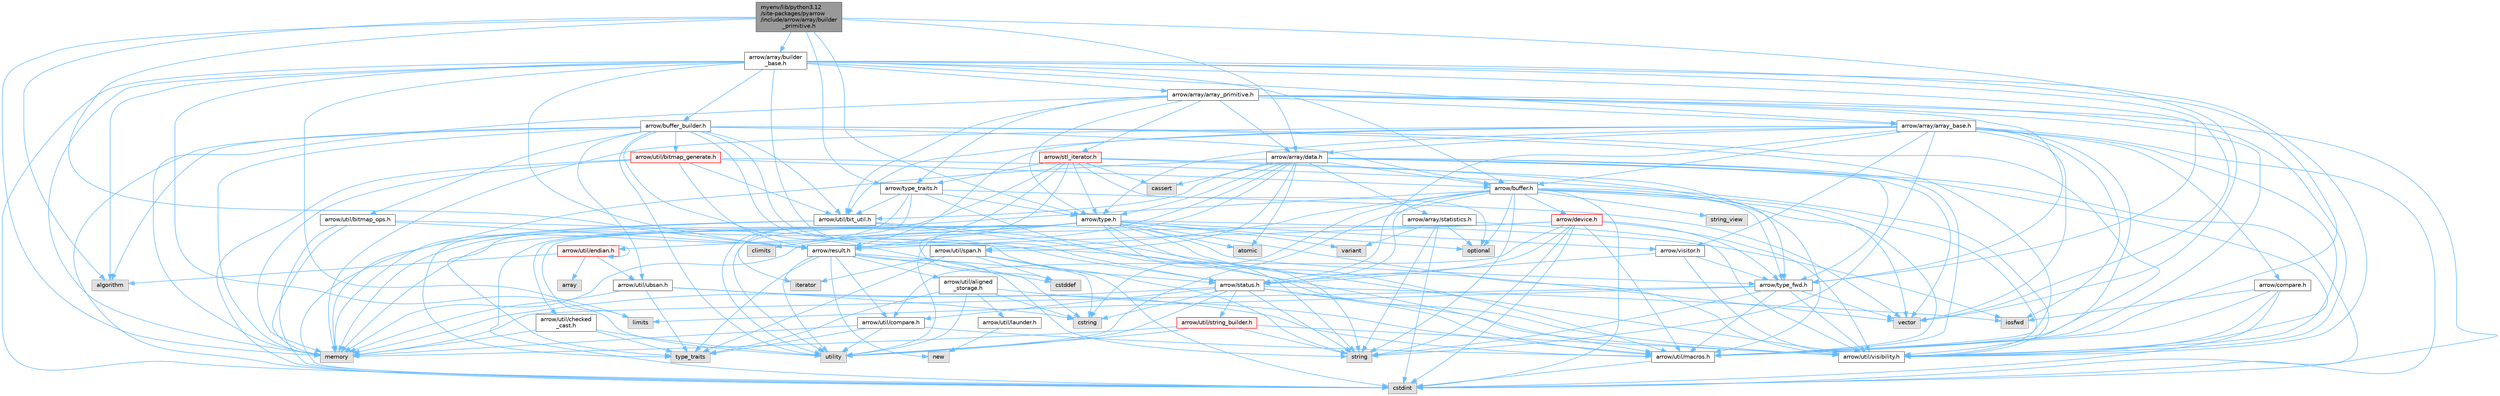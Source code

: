 digraph "myenv/lib/python3.12/site-packages/pyarrow/include/arrow/array/builder_primitive.h"
{
 // LATEX_PDF_SIZE
  bgcolor="transparent";
  edge [fontname=Helvetica,fontsize=10,labelfontname=Helvetica,labelfontsize=10];
  node [fontname=Helvetica,fontsize=10,shape=box,height=0.2,width=0.4];
  Node1 [id="Node000001",label="myenv/lib/python3.12\l/site-packages/pyarrow\l/include/arrow/array/builder\l_primitive.h",height=0.2,width=0.4,color="gray40", fillcolor="grey60", style="filled", fontcolor="black",tooltip=" "];
  Node1 -> Node2 [id="edge1_Node000001_Node000002",color="steelblue1",style="solid",tooltip=" "];
  Node2 [id="Node000002",label="algorithm",height=0.2,width=0.4,color="grey60", fillcolor="#E0E0E0", style="filled",tooltip=" "];
  Node1 -> Node3 [id="edge2_Node000001_Node000003",color="steelblue1",style="solid",tooltip=" "];
  Node3 [id="Node000003",label="memory",height=0.2,width=0.4,color="grey60", fillcolor="#E0E0E0", style="filled",tooltip=" "];
  Node1 -> Node4 [id="edge3_Node000001_Node000004",color="steelblue1",style="solid",tooltip=" "];
  Node4 [id="Node000004",label="vector",height=0.2,width=0.4,color="grey60", fillcolor="#E0E0E0", style="filled",tooltip=" "];
  Node1 -> Node5 [id="edge4_Node000001_Node000005",color="steelblue1",style="solid",tooltip=" "];
  Node5 [id="Node000005",label="arrow/array/builder\l_base.h",height=0.2,width=0.4,color="grey40", fillcolor="white", style="filled",URL="$builder__base_8h.html",tooltip=" "];
  Node5 -> Node2 [id="edge5_Node000005_Node000002",color="steelblue1",style="solid",tooltip=" "];
  Node5 -> Node6 [id="edge6_Node000005_Node000006",color="steelblue1",style="solid",tooltip=" "];
  Node6 [id="Node000006",label="cstdint",height=0.2,width=0.4,color="grey60", fillcolor="#E0E0E0", style="filled",tooltip=" "];
  Node5 -> Node7 [id="edge7_Node000005_Node000007",color="steelblue1",style="solid",tooltip=" "];
  Node7 [id="Node000007",label="limits",height=0.2,width=0.4,color="grey60", fillcolor="#E0E0E0", style="filled",tooltip=" "];
  Node5 -> Node3 [id="edge8_Node000005_Node000003",color="steelblue1",style="solid",tooltip=" "];
  Node5 -> Node8 [id="edge9_Node000005_Node000008",color="steelblue1",style="solid",tooltip=" "];
  Node8 [id="Node000008",label="utility",height=0.2,width=0.4,color="grey60", fillcolor="#E0E0E0", style="filled",tooltip=" "];
  Node5 -> Node4 [id="edge10_Node000005_Node000004",color="steelblue1",style="solid",tooltip=" "];
  Node5 -> Node9 [id="edge11_Node000005_Node000009",color="steelblue1",style="solid",tooltip=" "];
  Node9 [id="Node000009",label="arrow/array/array_base.h",height=0.2,width=0.4,color="grey40", fillcolor="white", style="filled",URL="$array__base_8h.html",tooltip=" "];
  Node9 -> Node6 [id="edge12_Node000009_Node000006",color="steelblue1",style="solid",tooltip=" "];
  Node9 -> Node10 [id="edge13_Node000009_Node000010",color="steelblue1",style="solid",tooltip=" "];
  Node10 [id="Node000010",label="iosfwd",height=0.2,width=0.4,color="grey60", fillcolor="#E0E0E0", style="filled",tooltip=" "];
  Node9 -> Node3 [id="edge14_Node000009_Node000003",color="steelblue1",style="solid",tooltip=" "];
  Node9 -> Node11 [id="edge15_Node000009_Node000011",color="steelblue1",style="solid",tooltip=" "];
  Node11 [id="Node000011",label="string",height=0.2,width=0.4,color="grey60", fillcolor="#E0E0E0", style="filled",tooltip=" "];
  Node9 -> Node4 [id="edge16_Node000009_Node000004",color="steelblue1",style="solid",tooltip=" "];
  Node9 -> Node12 [id="edge17_Node000009_Node000012",color="steelblue1",style="solid",tooltip=" "];
  Node12 [id="Node000012",label="arrow/array/data.h",height=0.2,width=0.4,color="grey40", fillcolor="white", style="filled",URL="$data_8h.html",tooltip=" "];
  Node12 -> Node13 [id="edge18_Node000012_Node000013",color="steelblue1",style="solid",tooltip=" "];
  Node13 [id="Node000013",label="atomic",height=0.2,width=0.4,color="grey60", fillcolor="#E0E0E0", style="filled",tooltip=" "];
  Node12 -> Node14 [id="edge19_Node000012_Node000014",color="steelblue1",style="solid",tooltip=" "];
  Node14 [id="Node000014",label="cassert",height=0.2,width=0.4,color="grey60", fillcolor="#E0E0E0", style="filled",tooltip=" "];
  Node12 -> Node6 [id="edge20_Node000012_Node000006",color="steelblue1",style="solid",tooltip=" "];
  Node12 -> Node3 [id="edge21_Node000012_Node000003",color="steelblue1",style="solid",tooltip=" "];
  Node12 -> Node8 [id="edge22_Node000012_Node000008",color="steelblue1",style="solid",tooltip=" "];
  Node12 -> Node4 [id="edge23_Node000012_Node000004",color="steelblue1",style="solid",tooltip=" "];
  Node12 -> Node15 [id="edge24_Node000012_Node000015",color="steelblue1",style="solid",tooltip=" "];
  Node15 [id="Node000015",label="arrow/array/statistics.h",height=0.2,width=0.4,color="grey40", fillcolor="white", style="filled",URL="$arrow_2array_2statistics_8h.html",tooltip=" "];
  Node15 -> Node6 [id="edge25_Node000015_Node000006",color="steelblue1",style="solid",tooltip=" "];
  Node15 -> Node16 [id="edge26_Node000015_Node000016",color="steelblue1",style="solid",tooltip=" "];
  Node16 [id="Node000016",label="optional",height=0.2,width=0.4,color="grey60", fillcolor="#E0E0E0", style="filled",tooltip=" "];
  Node15 -> Node11 [id="edge27_Node000015_Node000011",color="steelblue1",style="solid",tooltip=" "];
  Node15 -> Node17 [id="edge28_Node000015_Node000017",color="steelblue1",style="solid",tooltip=" "];
  Node17 [id="Node000017",label="variant",height=0.2,width=0.4,color="grey60", fillcolor="#E0E0E0", style="filled",tooltip=" "];
  Node15 -> Node18 [id="edge29_Node000015_Node000018",color="steelblue1",style="solid",tooltip=" "];
  Node18 [id="Node000018",label="arrow/util/visibility.h",height=0.2,width=0.4,color="grey40", fillcolor="white", style="filled",URL="$include_2arrow_2util_2visibility_8h.html",tooltip=" "];
  Node12 -> Node19 [id="edge30_Node000012_Node000019",color="steelblue1",style="solid",tooltip=" "];
  Node19 [id="Node000019",label="arrow/buffer.h",height=0.2,width=0.4,color="grey40", fillcolor="white", style="filled",URL="$buffer_8h.html",tooltip=" "];
  Node19 -> Node6 [id="edge31_Node000019_Node000006",color="steelblue1",style="solid",tooltip=" "];
  Node19 -> Node20 [id="edge32_Node000019_Node000020",color="steelblue1",style="solid",tooltip=" "];
  Node20 [id="Node000020",label="cstring",height=0.2,width=0.4,color="grey60", fillcolor="#E0E0E0", style="filled",tooltip=" "];
  Node19 -> Node3 [id="edge33_Node000019_Node000003",color="steelblue1",style="solid",tooltip=" "];
  Node19 -> Node16 [id="edge34_Node000019_Node000016",color="steelblue1",style="solid",tooltip=" "];
  Node19 -> Node11 [id="edge35_Node000019_Node000011",color="steelblue1",style="solid",tooltip=" "];
  Node19 -> Node21 [id="edge36_Node000019_Node000021",color="steelblue1",style="solid",tooltip=" "];
  Node21 [id="Node000021",label="string_view",height=0.2,width=0.4,color="grey60", fillcolor="#E0E0E0", style="filled",tooltip=" "];
  Node19 -> Node8 [id="edge37_Node000019_Node000008",color="steelblue1",style="solid",tooltip=" "];
  Node19 -> Node4 [id="edge38_Node000019_Node000004",color="steelblue1",style="solid",tooltip=" "];
  Node19 -> Node22 [id="edge39_Node000019_Node000022",color="steelblue1",style="solid",tooltip=" "];
  Node22 [id="Node000022",label="arrow/device.h",height=0.2,width=0.4,color="red", fillcolor="#FFF0F0", style="filled",URL="$device_8h.html",tooltip=" "];
  Node22 -> Node6 [id="edge40_Node000022_Node000006",color="steelblue1",style="solid",tooltip=" "];
  Node22 -> Node3 [id="edge41_Node000022_Node000003",color="steelblue1",style="solid",tooltip=" "];
  Node22 -> Node11 [id="edge42_Node000022_Node000011",color="steelblue1",style="solid",tooltip=" "];
  Node22 -> Node27 [id="edge43_Node000022_Node000027",color="steelblue1",style="solid",tooltip=" "];
  Node27 [id="Node000027",label="arrow/result.h",height=0.2,width=0.4,color="grey40", fillcolor="white", style="filled",URL="$result_8h.html",tooltip=" "];
  Node27 -> Node28 [id="edge44_Node000027_Node000028",color="steelblue1",style="solid",tooltip=" "];
  Node28 [id="Node000028",label="cstddef",height=0.2,width=0.4,color="grey60", fillcolor="#E0E0E0", style="filled",tooltip=" "];
  Node27 -> Node29 [id="edge45_Node000027_Node000029",color="steelblue1",style="solid",tooltip=" "];
  Node29 [id="Node000029",label="new",height=0.2,width=0.4,color="grey60", fillcolor="#E0E0E0", style="filled",tooltip=" "];
  Node27 -> Node11 [id="edge46_Node000027_Node000011",color="steelblue1",style="solid",tooltip=" "];
  Node27 -> Node30 [id="edge47_Node000027_Node000030",color="steelblue1",style="solid",tooltip=" "];
  Node30 [id="Node000030",label="type_traits",height=0.2,width=0.4,color="grey60", fillcolor="#E0E0E0", style="filled",tooltip=" "];
  Node27 -> Node8 [id="edge48_Node000027_Node000008",color="steelblue1",style="solid",tooltip=" "];
  Node27 -> Node31 [id="edge49_Node000027_Node000031",color="steelblue1",style="solid",tooltip=" "];
  Node31 [id="Node000031",label="arrow/status.h",height=0.2,width=0.4,color="grey40", fillcolor="white", style="filled",URL="$status_8h.html",tooltip=" "];
  Node31 -> Node20 [id="edge50_Node000031_Node000020",color="steelblue1",style="solid",tooltip=" "];
  Node31 -> Node10 [id="edge51_Node000031_Node000010",color="steelblue1",style="solid",tooltip=" "];
  Node31 -> Node3 [id="edge52_Node000031_Node000003",color="steelblue1",style="solid",tooltip=" "];
  Node31 -> Node11 [id="edge53_Node000031_Node000011",color="steelblue1",style="solid",tooltip=" "];
  Node31 -> Node8 [id="edge54_Node000031_Node000008",color="steelblue1",style="solid",tooltip=" "];
  Node31 -> Node32 [id="edge55_Node000031_Node000032",color="steelblue1",style="solid",tooltip=" "];
  Node32 [id="Node000032",label="arrow/util/compare.h",height=0.2,width=0.4,color="grey40", fillcolor="white", style="filled",URL="$util_2compare_8h.html",tooltip=" "];
  Node32 -> Node3 [id="edge56_Node000032_Node000003",color="steelblue1",style="solid",tooltip=" "];
  Node32 -> Node30 [id="edge57_Node000032_Node000030",color="steelblue1",style="solid",tooltip=" "];
  Node32 -> Node8 [id="edge58_Node000032_Node000008",color="steelblue1",style="solid",tooltip=" "];
  Node32 -> Node26 [id="edge59_Node000032_Node000026",color="steelblue1",style="solid",tooltip=" "];
  Node26 [id="Node000026",label="arrow/util/macros.h",height=0.2,width=0.4,color="grey40", fillcolor="white", style="filled",URL="$macros_8h.html",tooltip=" "];
  Node26 -> Node6 [id="edge60_Node000026_Node000006",color="steelblue1",style="solid",tooltip=" "];
  Node31 -> Node26 [id="edge61_Node000031_Node000026",color="steelblue1",style="solid",tooltip=" "];
  Node31 -> Node33 [id="edge62_Node000031_Node000033",color="steelblue1",style="solid",tooltip=" "];
  Node33 [id="Node000033",label="arrow/util/string_builder.h",height=0.2,width=0.4,color="red", fillcolor="#FFF0F0", style="filled",URL="$string__builder_8h.html",tooltip=" "];
  Node33 -> Node3 [id="edge63_Node000033_Node000003",color="steelblue1",style="solid",tooltip=" "];
  Node33 -> Node11 [id="edge64_Node000033_Node000011",color="steelblue1",style="solid",tooltip=" "];
  Node33 -> Node8 [id="edge65_Node000033_Node000008",color="steelblue1",style="solid",tooltip=" "];
  Node33 -> Node18 [id="edge66_Node000033_Node000018",color="steelblue1",style="solid",tooltip=" "];
  Node31 -> Node18 [id="edge67_Node000031_Node000018",color="steelblue1",style="solid",tooltip=" "];
  Node27 -> Node35 [id="edge68_Node000027_Node000035",color="steelblue1",style="solid",tooltip=" "];
  Node35 [id="Node000035",label="arrow/util/aligned\l_storage.h",height=0.2,width=0.4,color="grey40", fillcolor="white", style="filled",URL="$aligned__storage_8h.html",tooltip=" "];
  Node35 -> Node20 [id="edge69_Node000035_Node000020",color="steelblue1",style="solid",tooltip=" "];
  Node35 -> Node30 [id="edge70_Node000035_Node000030",color="steelblue1",style="solid",tooltip=" "];
  Node35 -> Node8 [id="edge71_Node000035_Node000008",color="steelblue1",style="solid",tooltip=" "];
  Node35 -> Node36 [id="edge72_Node000035_Node000036",color="steelblue1",style="solid",tooltip=" "];
  Node36 [id="Node000036",label="arrow/util/launder.h",height=0.2,width=0.4,color="grey40", fillcolor="white", style="filled",URL="$launder_8h.html",tooltip=" "];
  Node36 -> Node29 [id="edge73_Node000036_Node000029",color="steelblue1",style="solid",tooltip=" "];
  Node35 -> Node26 [id="edge74_Node000035_Node000026",color="steelblue1",style="solid",tooltip=" "];
  Node27 -> Node32 [id="edge75_Node000027_Node000032",color="steelblue1",style="solid",tooltip=" "];
  Node22 -> Node31 [id="edge76_Node000022_Node000031",color="steelblue1",style="solid",tooltip=" "];
  Node22 -> Node25 [id="edge77_Node000022_Node000025",color="steelblue1",style="solid",tooltip=" "];
  Node25 [id="Node000025",label="arrow/type_fwd.h",height=0.2,width=0.4,color="grey40", fillcolor="white", style="filled",URL="$arrow_2type__fwd_8h.html",tooltip=" "];
  Node25 -> Node7 [id="edge78_Node000025_Node000007",color="steelblue1",style="solid",tooltip=" "];
  Node25 -> Node3 [id="edge79_Node000025_Node000003",color="steelblue1",style="solid",tooltip=" "];
  Node25 -> Node11 [id="edge80_Node000025_Node000011",color="steelblue1",style="solid",tooltip=" "];
  Node25 -> Node4 [id="edge81_Node000025_Node000004",color="steelblue1",style="solid",tooltip=" "];
  Node25 -> Node26 [id="edge82_Node000025_Node000026",color="steelblue1",style="solid",tooltip=" "];
  Node25 -> Node18 [id="edge83_Node000025_Node000018",color="steelblue1",style="solid",tooltip=" "];
  Node22 -> Node32 [id="edge84_Node000022_Node000032",color="steelblue1",style="solid",tooltip=" "];
  Node22 -> Node26 [id="edge85_Node000022_Node000026",color="steelblue1",style="solid",tooltip=" "];
  Node22 -> Node18 [id="edge86_Node000022_Node000018",color="steelblue1",style="solid",tooltip=" "];
  Node19 -> Node31 [id="edge87_Node000019_Node000031",color="steelblue1",style="solid",tooltip=" "];
  Node19 -> Node25 [id="edge88_Node000019_Node000025",color="steelblue1",style="solid",tooltip=" "];
  Node19 -> Node26 [id="edge89_Node000019_Node000026",color="steelblue1",style="solid",tooltip=" "];
  Node19 -> Node37 [id="edge90_Node000019_Node000037",color="steelblue1",style="solid",tooltip=" "];
  Node37 [id="Node000037",label="arrow/util/span.h",height=0.2,width=0.4,color="grey40", fillcolor="white", style="filled",URL="$span_8h.html",tooltip=" "];
  Node37 -> Node28 [id="edge91_Node000037_Node000028",color="steelblue1",style="solid",tooltip=" "];
  Node37 -> Node6 [id="edge92_Node000037_Node000006",color="steelblue1",style="solid",tooltip=" "];
  Node37 -> Node20 [id="edge93_Node000037_Node000020",color="steelblue1",style="solid",tooltip=" "];
  Node37 -> Node38 [id="edge94_Node000037_Node000038",color="steelblue1",style="solid",tooltip=" "];
  Node38 [id="Node000038",label="iterator",height=0.2,width=0.4,color="grey60", fillcolor="#E0E0E0", style="filled",tooltip=" "];
  Node37 -> Node30 [id="edge95_Node000037_Node000030",color="steelblue1",style="solid",tooltip=" "];
  Node19 -> Node18 [id="edge96_Node000019_Node000018",color="steelblue1",style="solid",tooltip=" "];
  Node12 -> Node27 [id="edge97_Node000012_Node000027",color="steelblue1",style="solid",tooltip=" "];
  Node12 -> Node39 [id="edge98_Node000012_Node000039",color="steelblue1",style="solid",tooltip=" "];
  Node39 [id="Node000039",label="arrow/type.h",height=0.2,width=0.4,color="grey40", fillcolor="white", style="filled",URL="$type_8h.html",tooltip=" "];
  Node39 -> Node13 [id="edge99_Node000039_Node000013",color="steelblue1",style="solid",tooltip=" "];
  Node39 -> Node40 [id="edge100_Node000039_Node000040",color="steelblue1",style="solid",tooltip=" "];
  Node40 [id="Node000040",label="climits",height=0.2,width=0.4,color="grey60", fillcolor="#E0E0E0", style="filled",tooltip=" "];
  Node39 -> Node6 [id="edge101_Node000039_Node000006",color="steelblue1",style="solid",tooltip=" "];
  Node39 -> Node10 [id="edge102_Node000039_Node000010",color="steelblue1",style="solid",tooltip=" "];
  Node39 -> Node7 [id="edge103_Node000039_Node000007",color="steelblue1",style="solid",tooltip=" "];
  Node39 -> Node3 [id="edge104_Node000039_Node000003",color="steelblue1",style="solid",tooltip=" "];
  Node39 -> Node16 [id="edge105_Node000039_Node000016",color="steelblue1",style="solid",tooltip=" "];
  Node39 -> Node11 [id="edge106_Node000039_Node000011",color="steelblue1",style="solid",tooltip=" "];
  Node39 -> Node8 [id="edge107_Node000039_Node000008",color="steelblue1",style="solid",tooltip=" "];
  Node39 -> Node17 [id="edge108_Node000039_Node000017",color="steelblue1",style="solid",tooltip=" "];
  Node39 -> Node4 [id="edge109_Node000039_Node000004",color="steelblue1",style="solid",tooltip=" "];
  Node39 -> Node27 [id="edge110_Node000039_Node000027",color="steelblue1",style="solid",tooltip=" "];
  Node39 -> Node25 [id="edge111_Node000039_Node000025",color="steelblue1",style="solid",tooltip=" "];
  Node39 -> Node41 [id="edge112_Node000039_Node000041",color="steelblue1",style="solid",tooltip=" "];
  Node41 [id="Node000041",label="arrow/util/checked\l_cast.h",height=0.2,width=0.4,color="grey40", fillcolor="white", style="filled",URL="$checked__cast_8h.html",tooltip=" "];
  Node41 -> Node3 [id="edge113_Node000041_Node000003",color="steelblue1",style="solid",tooltip=" "];
  Node41 -> Node30 [id="edge114_Node000041_Node000030",color="steelblue1",style="solid",tooltip=" "];
  Node41 -> Node8 [id="edge115_Node000041_Node000008",color="steelblue1",style="solid",tooltip=" "];
  Node39 -> Node42 [id="edge116_Node000039_Node000042",color="steelblue1",style="solid",tooltip=" "];
  Node42 [id="Node000042",label="arrow/util/endian.h",height=0.2,width=0.4,color="red", fillcolor="#FFF0F0", style="filled",URL="$endian_8h.html",tooltip=" "];
  Node42 -> Node42 [id="edge117_Node000042_Node000042",color="steelblue1",style="solid",tooltip=" "];
  Node42 -> Node2 [id="edge118_Node000042_Node000002",color="steelblue1",style="solid",tooltip=" "];
  Node42 -> Node43 [id="edge119_Node000042_Node000043",color="steelblue1",style="solid",tooltip=" "];
  Node43 [id="Node000043",label="array",height=0.2,width=0.4,color="grey60", fillcolor="#E0E0E0", style="filled",tooltip=" "];
  Node42 -> Node45 [id="edge120_Node000042_Node000045",color="steelblue1",style="solid",tooltip=" "];
  Node45 [id="Node000045",label="arrow/util/ubsan.h",height=0.2,width=0.4,color="grey40", fillcolor="white", style="filled",URL="$ubsan_8h.html",tooltip=" "];
  Node45 -> Node20 [id="edge121_Node000045_Node000020",color="steelblue1",style="solid",tooltip=" "];
  Node45 -> Node3 [id="edge122_Node000045_Node000003",color="steelblue1",style="solid",tooltip=" "];
  Node45 -> Node30 [id="edge123_Node000045_Node000030",color="steelblue1",style="solid",tooltip=" "];
  Node45 -> Node26 [id="edge124_Node000045_Node000026",color="steelblue1",style="solid",tooltip=" "];
  Node39 -> Node26 [id="edge125_Node000039_Node000026",color="steelblue1",style="solid",tooltip=" "];
  Node39 -> Node18 [id="edge126_Node000039_Node000018",color="steelblue1",style="solid",tooltip=" "];
  Node39 -> Node46 [id="edge127_Node000039_Node000046",color="steelblue1",style="solid",tooltip=" "];
  Node46 [id="Node000046",label="arrow/visitor.h",height=0.2,width=0.4,color="grey40", fillcolor="white", style="filled",URL="$visitor_8h.html",tooltip=" "];
  Node46 -> Node31 [id="edge128_Node000046_Node000031",color="steelblue1",style="solid",tooltip=" "];
  Node46 -> Node25 [id="edge129_Node000046_Node000025",color="steelblue1",style="solid",tooltip=" "];
  Node46 -> Node18 [id="edge130_Node000046_Node000018",color="steelblue1",style="solid",tooltip=" "];
  Node12 -> Node25 [id="edge131_Node000012_Node000025",color="steelblue1",style="solid",tooltip=" "];
  Node12 -> Node47 [id="edge132_Node000012_Node000047",color="steelblue1",style="solid",tooltip=" "];
  Node47 [id="Node000047",label="arrow/util/bit_util.h",height=0.2,width=0.4,color="grey40", fillcolor="white", style="filled",URL="$bit__util_8h.html",tooltip=" "];
  Node47 -> Node6 [id="edge133_Node000047_Node000006",color="steelblue1",style="solid",tooltip=" "];
  Node47 -> Node30 [id="edge134_Node000047_Node000030",color="steelblue1",style="solid",tooltip=" "];
  Node47 -> Node26 [id="edge135_Node000047_Node000026",color="steelblue1",style="solid",tooltip=" "];
  Node47 -> Node18 [id="edge136_Node000047_Node000018",color="steelblue1",style="solid",tooltip=" "];
  Node12 -> Node26 [id="edge137_Node000012_Node000026",color="steelblue1",style="solid",tooltip=" "];
  Node12 -> Node37 [id="edge138_Node000012_Node000037",color="steelblue1",style="solid",tooltip=" "];
  Node12 -> Node18 [id="edge139_Node000012_Node000018",color="steelblue1",style="solid",tooltip=" "];
  Node9 -> Node19 [id="edge140_Node000009_Node000019",color="steelblue1",style="solid",tooltip=" "];
  Node9 -> Node48 [id="edge141_Node000009_Node000048",color="steelblue1",style="solid",tooltip=" "];
  Node48 [id="Node000048",label="arrow/compare.h",height=0.2,width=0.4,color="grey40", fillcolor="white", style="filled",URL="$compare_8h.html",tooltip=" "];
  Node48 -> Node6 [id="edge142_Node000048_Node000006",color="steelblue1",style="solid",tooltip=" "];
  Node48 -> Node10 [id="edge143_Node000048_Node000010",color="steelblue1",style="solid",tooltip=" "];
  Node48 -> Node26 [id="edge144_Node000048_Node000026",color="steelblue1",style="solid",tooltip=" "];
  Node48 -> Node18 [id="edge145_Node000048_Node000018",color="steelblue1",style="solid",tooltip=" "];
  Node9 -> Node27 [id="edge146_Node000009_Node000027",color="steelblue1",style="solid",tooltip=" "];
  Node9 -> Node31 [id="edge147_Node000009_Node000031",color="steelblue1",style="solid",tooltip=" "];
  Node9 -> Node39 [id="edge148_Node000009_Node000039",color="steelblue1",style="solid",tooltip=" "];
  Node9 -> Node47 [id="edge149_Node000009_Node000047",color="steelblue1",style="solid",tooltip=" "];
  Node9 -> Node26 [id="edge150_Node000009_Node000026",color="steelblue1",style="solid",tooltip=" "];
  Node9 -> Node18 [id="edge151_Node000009_Node000018",color="steelblue1",style="solid",tooltip=" "];
  Node9 -> Node46 [id="edge152_Node000009_Node000046",color="steelblue1",style="solid",tooltip=" "];
  Node5 -> Node49 [id="edge153_Node000005_Node000049",color="steelblue1",style="solid",tooltip=" "];
  Node49 [id="Node000049",label="arrow/array/array_primitive.h",height=0.2,width=0.4,color="grey40", fillcolor="white", style="filled",URL="$array__primitive_8h.html",tooltip=" "];
  Node49 -> Node6 [id="edge154_Node000049_Node000006",color="steelblue1",style="solid",tooltip=" "];
  Node49 -> Node3 [id="edge155_Node000049_Node000003",color="steelblue1",style="solid",tooltip=" "];
  Node49 -> Node9 [id="edge156_Node000049_Node000009",color="steelblue1",style="solid",tooltip=" "];
  Node49 -> Node12 [id="edge157_Node000049_Node000012",color="steelblue1",style="solid",tooltip=" "];
  Node49 -> Node50 [id="edge158_Node000049_Node000050",color="steelblue1",style="solid",tooltip=" "];
  Node50 [id="Node000050",label="arrow/stl_iterator.h",height=0.2,width=0.4,color="red", fillcolor="#FFF0F0", style="filled",URL="$stl__iterator_8h.html",tooltip=" "];
  Node50 -> Node14 [id="edge159_Node000050_Node000014",color="steelblue1",style="solid",tooltip=" "];
  Node50 -> Node28 [id="edge160_Node000050_Node000028",color="steelblue1",style="solid",tooltip=" "];
  Node50 -> Node38 [id="edge161_Node000050_Node000038",color="steelblue1",style="solid",tooltip=" "];
  Node50 -> Node16 [id="edge162_Node000050_Node000016",color="steelblue1",style="solid",tooltip=" "];
  Node50 -> Node8 [id="edge163_Node000050_Node000008",color="steelblue1",style="solid",tooltip=" "];
  Node50 -> Node39 [id="edge164_Node000050_Node000039",color="steelblue1",style="solid",tooltip=" "];
  Node50 -> Node25 [id="edge165_Node000050_Node000025",color="steelblue1",style="solid",tooltip=" "];
  Node50 -> Node55 [id="edge166_Node000050_Node000055",color="steelblue1",style="solid",tooltip=" "];
  Node55 [id="Node000055",label="arrow/type_traits.h",height=0.2,width=0.4,color="grey40", fillcolor="white", style="filled",URL="$include_2arrow_2type__traits_8h.html",tooltip=" "];
  Node55 -> Node3 [id="edge167_Node000055_Node000003",color="steelblue1",style="solid",tooltip=" "];
  Node55 -> Node11 [id="edge168_Node000055_Node000011",color="steelblue1",style="solid",tooltip=" "];
  Node55 -> Node30 [id="edge169_Node000055_Node000030",color="steelblue1",style="solid",tooltip=" "];
  Node55 -> Node4 [id="edge170_Node000055_Node000004",color="steelblue1",style="solid",tooltip=" "];
  Node55 -> Node39 [id="edge171_Node000055_Node000039",color="steelblue1",style="solid",tooltip=" "];
  Node55 -> Node47 [id="edge172_Node000055_Node000047",color="steelblue1",style="solid",tooltip=" "];
  Node50 -> Node26 [id="edge173_Node000050_Node000026",color="steelblue1",style="solid",tooltip=" "];
  Node49 -> Node39 [id="edge174_Node000049_Node000039",color="steelblue1",style="solid",tooltip=" "];
  Node49 -> Node25 [id="edge175_Node000049_Node000025",color="steelblue1",style="solid",tooltip=" "];
  Node49 -> Node55 [id="edge176_Node000049_Node000055",color="steelblue1",style="solid",tooltip=" "];
  Node49 -> Node47 [id="edge177_Node000049_Node000047",color="steelblue1",style="solid",tooltip=" "];
  Node49 -> Node26 [id="edge178_Node000049_Node000026",color="steelblue1",style="solid",tooltip=" "];
  Node49 -> Node18 [id="edge179_Node000049_Node000018",color="steelblue1",style="solid",tooltip=" "];
  Node5 -> Node19 [id="edge180_Node000005_Node000019",color="steelblue1",style="solid",tooltip=" "];
  Node5 -> Node56 [id="edge181_Node000005_Node000056",color="steelblue1",style="solid",tooltip=" "];
  Node56 [id="Node000056",label="arrow/buffer_builder.h",height=0.2,width=0.4,color="grey40", fillcolor="white", style="filled",URL="$buffer__builder_8h.html",tooltip=" "];
  Node56 -> Node2 [id="edge182_Node000056_Node000002",color="steelblue1",style="solid",tooltip=" "];
  Node56 -> Node6 [id="edge183_Node000056_Node000006",color="steelblue1",style="solid",tooltip=" "];
  Node56 -> Node20 [id="edge184_Node000056_Node000020",color="steelblue1",style="solid",tooltip=" "];
  Node56 -> Node3 [id="edge185_Node000056_Node000003",color="steelblue1",style="solid",tooltip=" "];
  Node56 -> Node11 [id="edge186_Node000056_Node000011",color="steelblue1",style="solid",tooltip=" "];
  Node56 -> Node8 [id="edge187_Node000056_Node000008",color="steelblue1",style="solid",tooltip=" "];
  Node56 -> Node19 [id="edge188_Node000056_Node000019",color="steelblue1",style="solid",tooltip=" "];
  Node56 -> Node31 [id="edge189_Node000056_Node000031",color="steelblue1",style="solid",tooltip=" "];
  Node56 -> Node47 [id="edge190_Node000056_Node000047",color="steelblue1",style="solid",tooltip=" "];
  Node56 -> Node57 [id="edge191_Node000056_Node000057",color="steelblue1",style="solid",tooltip=" "];
  Node57 [id="Node000057",label="arrow/util/bitmap_generate.h",height=0.2,width=0.4,color="red", fillcolor="#FFF0F0", style="filled",URL="$bitmap__generate_8h.html",tooltip=" "];
  Node57 -> Node6 [id="edge192_Node000057_Node000006",color="steelblue1",style="solid",tooltip=" "];
  Node57 -> Node3 [id="edge193_Node000057_Node000003",color="steelblue1",style="solid",tooltip=" "];
  Node57 -> Node19 [id="edge194_Node000057_Node000019",color="steelblue1",style="solid",tooltip=" "];
  Node57 -> Node27 [id="edge195_Node000057_Node000027",color="steelblue1",style="solid",tooltip=" "];
  Node57 -> Node47 [id="edge196_Node000057_Node000047",color="steelblue1",style="solid",tooltip=" "];
  Node57 -> Node18 [id="edge197_Node000057_Node000018",color="steelblue1",style="solid",tooltip=" "];
  Node56 -> Node59 [id="edge198_Node000056_Node000059",color="steelblue1",style="solid",tooltip=" "];
  Node59 [id="Node000059",label="arrow/util/bitmap_ops.h",height=0.2,width=0.4,color="grey40", fillcolor="white", style="filled",URL="$bitmap__ops_8h.html",tooltip=" "];
  Node59 -> Node6 [id="edge199_Node000059_Node000006",color="steelblue1",style="solid",tooltip=" "];
  Node59 -> Node3 [id="edge200_Node000059_Node000003",color="steelblue1",style="solid",tooltip=" "];
  Node59 -> Node27 [id="edge201_Node000059_Node000027",color="steelblue1",style="solid",tooltip=" "];
  Node59 -> Node18 [id="edge202_Node000059_Node000018",color="steelblue1",style="solid",tooltip=" "];
  Node56 -> Node26 [id="edge203_Node000056_Node000026",color="steelblue1",style="solid",tooltip=" "];
  Node56 -> Node45 [id="edge204_Node000056_Node000045",color="steelblue1",style="solid",tooltip=" "];
  Node56 -> Node18 [id="edge205_Node000056_Node000018",color="steelblue1",style="solid",tooltip=" "];
  Node5 -> Node27 [id="edge206_Node000005_Node000027",color="steelblue1",style="solid",tooltip=" "];
  Node5 -> Node31 [id="edge207_Node000005_Node000031",color="steelblue1",style="solid",tooltip=" "];
  Node5 -> Node25 [id="edge208_Node000005_Node000025",color="steelblue1",style="solid",tooltip=" "];
  Node5 -> Node26 [id="edge209_Node000005_Node000026",color="steelblue1",style="solid",tooltip=" "];
  Node5 -> Node18 [id="edge210_Node000005_Node000018",color="steelblue1",style="solid",tooltip=" "];
  Node1 -> Node12 [id="edge211_Node000001_Node000012",color="steelblue1",style="solid",tooltip=" "];
  Node1 -> Node27 [id="edge212_Node000001_Node000027",color="steelblue1",style="solid",tooltip=" "];
  Node1 -> Node39 [id="edge213_Node000001_Node000039",color="steelblue1",style="solid",tooltip=" "];
  Node1 -> Node55 [id="edge214_Node000001_Node000055",color="steelblue1",style="solid",tooltip=" "];
}

